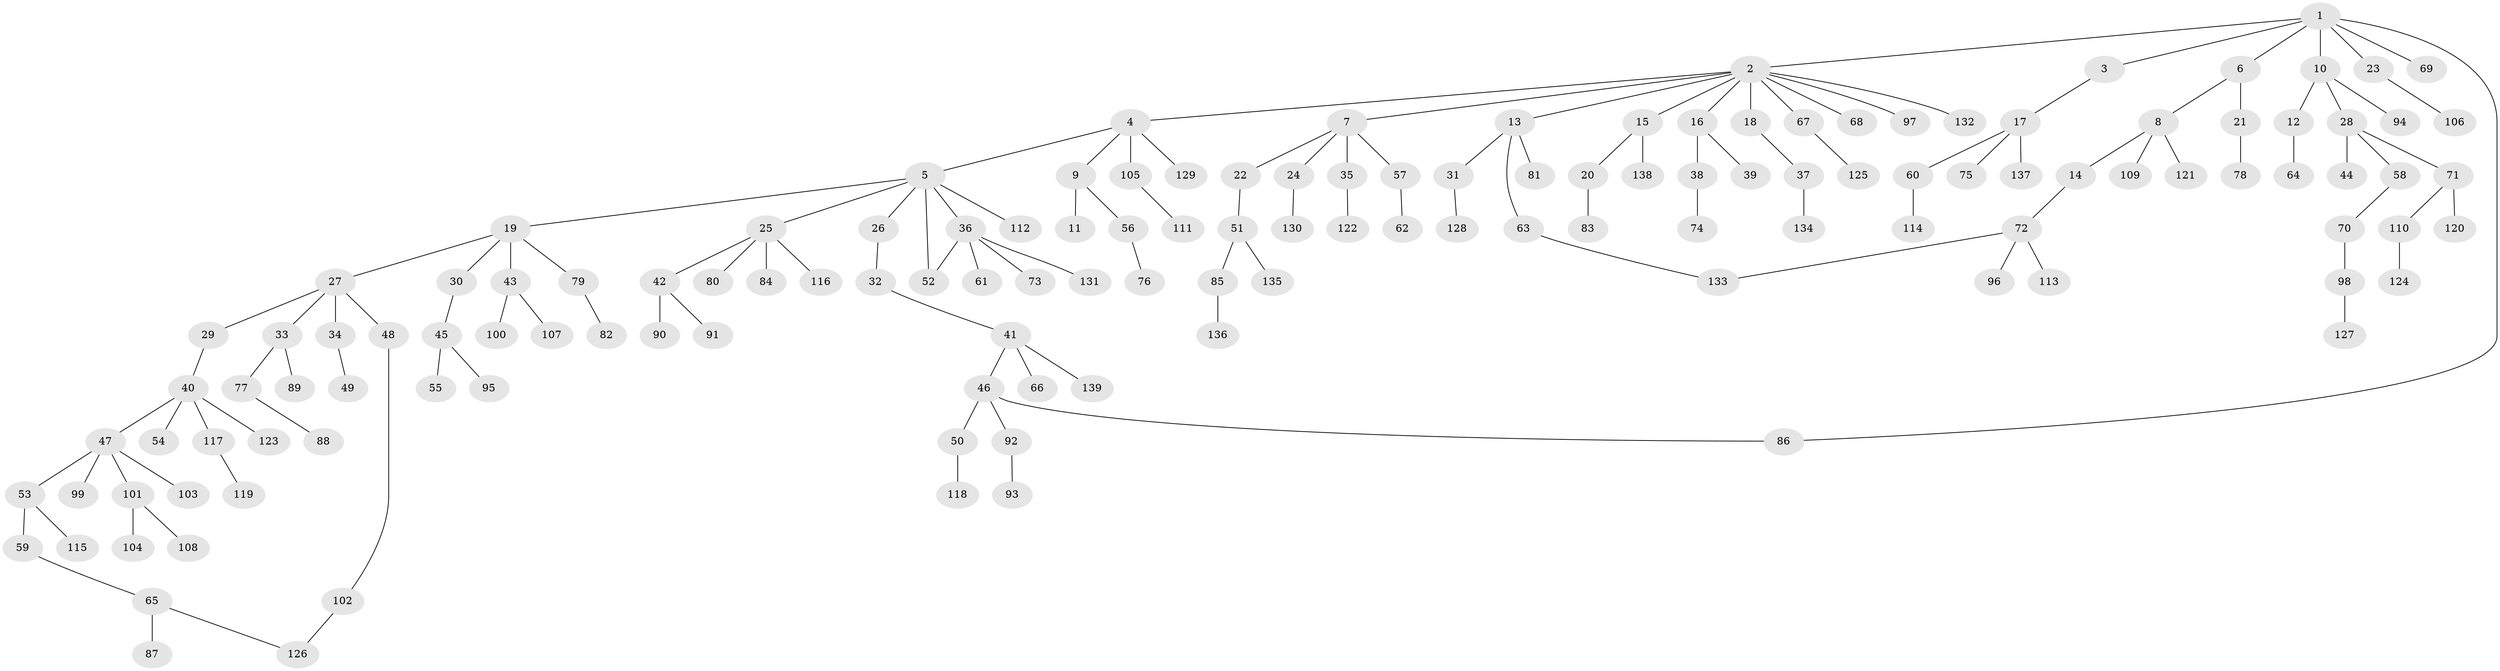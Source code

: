 // Generated by graph-tools (version 1.1) at 2025/42/03/09/25 04:42:34]
// undirected, 139 vertices, 142 edges
graph export_dot {
graph [start="1"]
  node [color=gray90,style=filled];
  1;
  2;
  3;
  4;
  5;
  6;
  7;
  8;
  9;
  10;
  11;
  12;
  13;
  14;
  15;
  16;
  17;
  18;
  19;
  20;
  21;
  22;
  23;
  24;
  25;
  26;
  27;
  28;
  29;
  30;
  31;
  32;
  33;
  34;
  35;
  36;
  37;
  38;
  39;
  40;
  41;
  42;
  43;
  44;
  45;
  46;
  47;
  48;
  49;
  50;
  51;
  52;
  53;
  54;
  55;
  56;
  57;
  58;
  59;
  60;
  61;
  62;
  63;
  64;
  65;
  66;
  67;
  68;
  69;
  70;
  71;
  72;
  73;
  74;
  75;
  76;
  77;
  78;
  79;
  80;
  81;
  82;
  83;
  84;
  85;
  86;
  87;
  88;
  89;
  90;
  91;
  92;
  93;
  94;
  95;
  96;
  97;
  98;
  99;
  100;
  101;
  102;
  103;
  104;
  105;
  106;
  107;
  108;
  109;
  110;
  111;
  112;
  113;
  114;
  115;
  116;
  117;
  118;
  119;
  120;
  121;
  122;
  123;
  124;
  125;
  126;
  127;
  128;
  129;
  130;
  131;
  132;
  133;
  134;
  135;
  136;
  137;
  138;
  139;
  1 -- 2;
  1 -- 3;
  1 -- 6;
  1 -- 10;
  1 -- 23;
  1 -- 69;
  1 -- 86;
  2 -- 4;
  2 -- 7;
  2 -- 13;
  2 -- 15;
  2 -- 16;
  2 -- 18;
  2 -- 67;
  2 -- 68;
  2 -- 97;
  2 -- 132;
  3 -- 17;
  4 -- 5;
  4 -- 9;
  4 -- 105;
  4 -- 129;
  5 -- 19;
  5 -- 25;
  5 -- 26;
  5 -- 36;
  5 -- 52;
  5 -- 112;
  6 -- 8;
  6 -- 21;
  7 -- 22;
  7 -- 24;
  7 -- 35;
  7 -- 57;
  8 -- 14;
  8 -- 109;
  8 -- 121;
  9 -- 11;
  9 -- 56;
  10 -- 12;
  10 -- 28;
  10 -- 94;
  12 -- 64;
  13 -- 31;
  13 -- 63;
  13 -- 81;
  14 -- 72;
  15 -- 20;
  15 -- 138;
  16 -- 38;
  16 -- 39;
  17 -- 60;
  17 -- 75;
  17 -- 137;
  18 -- 37;
  19 -- 27;
  19 -- 30;
  19 -- 43;
  19 -- 79;
  20 -- 83;
  21 -- 78;
  22 -- 51;
  23 -- 106;
  24 -- 130;
  25 -- 42;
  25 -- 80;
  25 -- 84;
  25 -- 116;
  26 -- 32;
  27 -- 29;
  27 -- 33;
  27 -- 34;
  27 -- 48;
  28 -- 44;
  28 -- 58;
  28 -- 71;
  29 -- 40;
  30 -- 45;
  31 -- 128;
  32 -- 41;
  33 -- 77;
  33 -- 89;
  34 -- 49;
  35 -- 122;
  36 -- 61;
  36 -- 73;
  36 -- 131;
  36 -- 52;
  37 -- 134;
  38 -- 74;
  40 -- 47;
  40 -- 54;
  40 -- 117;
  40 -- 123;
  41 -- 46;
  41 -- 66;
  41 -- 139;
  42 -- 90;
  42 -- 91;
  43 -- 100;
  43 -- 107;
  45 -- 55;
  45 -- 95;
  46 -- 50;
  46 -- 92;
  46 -- 86;
  47 -- 53;
  47 -- 99;
  47 -- 101;
  47 -- 103;
  48 -- 102;
  50 -- 118;
  51 -- 85;
  51 -- 135;
  53 -- 59;
  53 -- 115;
  56 -- 76;
  57 -- 62;
  58 -- 70;
  59 -- 65;
  60 -- 114;
  63 -- 133;
  65 -- 87;
  65 -- 126;
  67 -- 125;
  70 -- 98;
  71 -- 110;
  71 -- 120;
  72 -- 96;
  72 -- 113;
  72 -- 133;
  77 -- 88;
  79 -- 82;
  85 -- 136;
  92 -- 93;
  98 -- 127;
  101 -- 104;
  101 -- 108;
  102 -- 126;
  105 -- 111;
  110 -- 124;
  117 -- 119;
}
